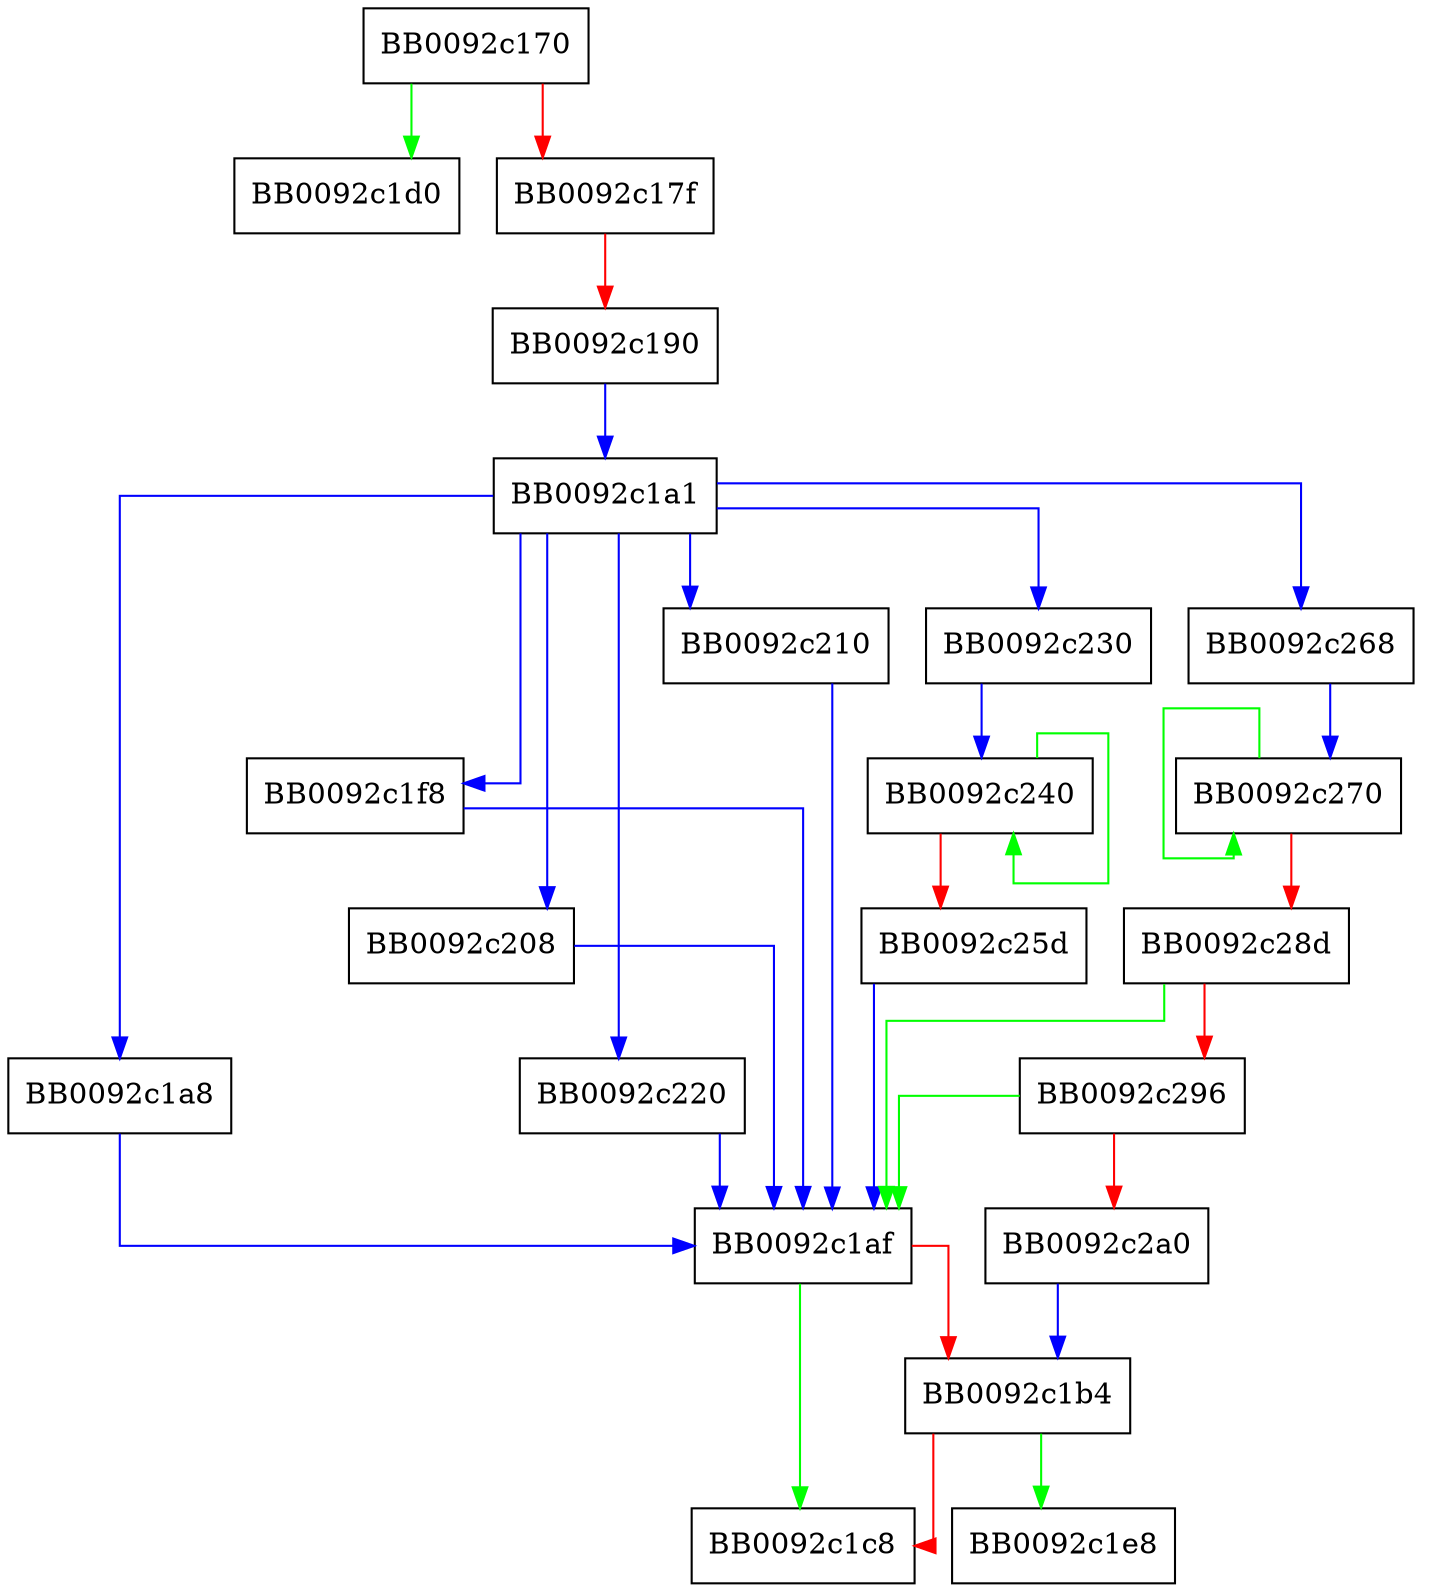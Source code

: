 digraph read_encoded_value_with_base {
  node [shape="box"];
  graph [splines=ortho];
  BB0092c170 -> BB0092c1d0 [color="green"];
  BB0092c170 -> BB0092c17f [color="red"];
  BB0092c17f -> BB0092c190 [color="red"];
  BB0092c190 -> BB0092c1a1 [color="blue"];
  BB0092c1a1 -> BB0092c1a8 [color="blue"];
  BB0092c1a1 -> BB0092c230 [color="blue"];
  BB0092c1a1 -> BB0092c1f8 [color="blue"];
  BB0092c1a1 -> BB0092c208 [color="blue"];
  BB0092c1a1 -> BB0092c268 [color="blue"];
  BB0092c1a1 -> BB0092c220 [color="blue"];
  BB0092c1a1 -> BB0092c210 [color="blue"];
  BB0092c1a8 -> BB0092c1af [color="blue"];
  BB0092c1af -> BB0092c1c8 [color="green"];
  BB0092c1af -> BB0092c1b4 [color="red"];
  BB0092c1b4 -> BB0092c1e8 [color="green"];
  BB0092c1b4 -> BB0092c1c8 [color="red"];
  BB0092c1f8 -> BB0092c1af [color="blue"];
  BB0092c208 -> BB0092c1af [color="blue"];
  BB0092c210 -> BB0092c1af [color="blue"];
  BB0092c220 -> BB0092c1af [color="blue"];
  BB0092c230 -> BB0092c240 [color="blue"];
  BB0092c240 -> BB0092c240 [color="green"];
  BB0092c240 -> BB0092c25d [color="red"];
  BB0092c25d -> BB0092c1af [color="blue"];
  BB0092c268 -> BB0092c270 [color="blue"];
  BB0092c270 -> BB0092c270 [color="green"];
  BB0092c270 -> BB0092c28d [color="red"];
  BB0092c28d -> BB0092c1af [color="green"];
  BB0092c28d -> BB0092c296 [color="red"];
  BB0092c296 -> BB0092c1af [color="green"];
  BB0092c296 -> BB0092c2a0 [color="red"];
  BB0092c2a0 -> BB0092c1b4 [color="blue"];
}